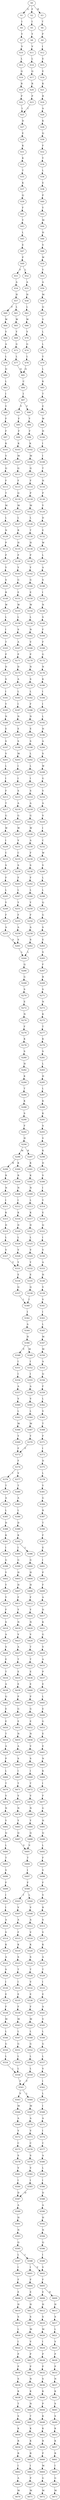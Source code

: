 strict digraph  {
	S0 -> S1 [ label = G ];
	S0 -> S2 [ label = F ];
	S0 -> S3 [ label = R ];
	S1 -> S4 [ label = I ];
	S2 -> S5 [ label = I ];
	S3 -> S6 [ label = T ];
	S4 -> S7 [ label = Y ];
	S5 -> S8 [ label = Y ];
	S6 -> S9 [ label = P ];
	S7 -> S10 [ label = V ];
	S8 -> S11 [ label = V ];
	S9 -> S12 [ label = I ];
	S10 -> S13 [ label = L ];
	S11 -> S14 [ label = L ];
	S12 -> S15 [ label = E ];
	S13 -> S16 [ label = Q ];
	S14 -> S17 [ label = Q ];
	S15 -> S18 [ label = E ];
	S16 -> S19 [ label = R ];
	S17 -> S20 [ label = R ];
	S18 -> S21 [ label = K ];
	S19 -> S22 [ label = P ];
	S20 -> S23 [ label = P ];
	S21 -> S24 [ label = R ];
	S22 -> S25 [ label = I ];
	S23 -> S25 [ label = I ];
	S24 -> S26 [ label = A ];
	S25 -> S27 [ label = D ];
	S26 -> S28 [ label = K ];
	S27 -> S29 [ label = E ];
	S28 -> S30 [ label = Q ];
	S29 -> S31 [ label = K ];
	S30 -> S32 [ label = F ];
	S31 -> S33 [ label = K ];
	S32 -> S34 [ label = Y ];
	S33 -> S35 [ label = T ];
	S34 -> S36 [ label = L ];
	S35 -> S37 [ label = K ];
	S36 -> S38 [ label = E ];
	S37 -> S39 [ label = Q ];
	S38 -> S40 [ label = P ];
	S39 -> S41 [ label = F ];
	S40 -> S42 [ label = Y ];
	S41 -> S43 [ label = Y ];
	S42 -> S44 [ label = M ];
	S43 -> S45 [ label = L ];
	S44 -> S46 [ label = H ];
	S45 -> S47 [ label = E ];
	S46 -> S48 [ label = V ];
	S47 -> S49 [ label = P ];
	S48 -> S50 [ label = W ];
	S49 -> S51 [ label = F ];
	S49 -> S52 [ label = L ];
	S50 -> S53 [ label = Y ];
	S51 -> S54 [ label = A ];
	S52 -> S55 [ label = A ];
	S53 -> S56 [ label = A ];
	S54 -> S57 [ label = H ];
	S55 -> S58 [ label = H ];
	S56 -> S59 [ label = M ];
	S57 -> S60 [ label = F ];
	S57 -> S61 [ label = L ];
	S58 -> S62 [ label = L ];
	S59 -> S63 [ label = Q ];
	S60 -> S64 [ label = W ];
	S61 -> S65 [ label = W ];
	S62 -> S66 [ label = W ];
	S63 -> S67 [ label = V ];
	S64 -> S68 [ label = Y ];
	S65 -> S69 [ label = Y ];
	S66 -> S70 [ label = Y ];
	S67 -> S71 [ label = L ];
	S68 -> S72 [ label = A ];
	S69 -> S73 [ label = G ];
	S70 -> S74 [ label = G ];
	S71 -> S75 [ label = L ];
	S72 -> S76 [ label = L ];
	S73 -> S77 [ label = L ];
	S74 -> S78 [ label = L ];
	S75 -> S79 [ label = Y ];
	S76 -> S80 [ label = Q ];
	S77 -> S81 [ label = Q ];
	S78 -> S81 [ label = Q ];
	S79 -> S82 [ label = L ];
	S80 -> S83 [ label = L ];
	S81 -> S84 [ label = C ];
	S82 -> S85 [ label = K ];
	S83 -> S86 [ label = I ];
	S84 -> S87 [ label = I ];
	S85 -> S88 [ label = T ];
	S86 -> S89 [ label = Y ];
	S87 -> S90 [ label = F ];
	S87 -> S91 [ label = Y ];
	S88 -> S92 [ label = E ];
	S89 -> S93 [ label = F ];
	S90 -> S94 [ label = Y ];
	S91 -> S95 [ label = F ];
	S92 -> S96 [ label = W ];
	S93 -> S97 [ label = F ];
	S94 -> S98 [ label = F ];
	S95 -> S99 [ label = F ];
	S96 -> S100 [ label = H ];
	S97 -> S101 [ label = K ];
	S98 -> S102 [ label = K ];
	S99 -> S103 [ label = K ];
	S100 -> S104 [ label = I ];
	S101 -> S105 [ label = V ];
	S102 -> S106 [ label = M ];
	S103 -> S107 [ label = M ];
	S104 -> S108 [ label = I ];
	S105 -> S109 [ label = Q ];
	S106 -> S110 [ label = Q ];
	S107 -> S111 [ label = Q ];
	S108 -> S112 [ label = T ];
	S109 -> S113 [ label = F ];
	S110 -> S114 [ label = F ];
	S111 -> S115 [ label = F ];
	S112 -> S116 [ label = H ];
	S113 -> S117 [ label = T ];
	S114 -> S118 [ label = P ];
	S115 -> S119 [ label = Q ];
	S116 -> S120 [ label = P ];
	S117 -> S121 [ label = M ];
	S118 -> S122 [ label = M ];
	S119 -> S123 [ label = M ];
	S120 -> S124 [ label = Y ];
	S121 -> S125 [ label = L ];
	S122 -> S126 [ label = L ];
	S123 -> S127 [ label = L ];
	S124 -> S128 [ label = D ];
	S125 -> S129 [ label = N ];
	S126 -> S130 [ label = T ];
	S127 -> S131 [ label = R ];
	S128 -> S132 [ label = E ];
	S129 -> S133 [ label = P ];
	S130 -> S134 [ label = H ];
	S131 -> S135 [ label = H ];
	S132 -> S136 [ label = W ];
	S133 -> S137 [ label = P ];
	S134 -> S138 [ label = P ];
	S135 -> S139 [ label = P ];
	S136 -> S140 [ label = L ];
	S137 -> S141 [ label = Y ];
	S138 -> S142 [ label = Y ];
	S139 -> S143 [ label = Y ];
	S140 -> S144 [ label = A ];
	S141 -> S145 [ label = S ];
	S142 -> S146 [ label = G ];
	S143 -> S147 [ label = G ];
	S144 -> S148 [ label = S ];
	S145 -> S149 [ label = R ];
	S146 -> S150 [ label = E ];
	S147 -> S151 [ label = E ];
	S148 -> S152 [ label = I ];
	S149 -> S153 [ label = W ];
	S150 -> S154 [ label = W ];
	S151 -> S155 [ label = W ];
	S152 -> S156 [ label = N ];
	S153 -> S157 [ label = L ];
	S154 -> S158 [ label = L ];
	S155 -> S159 [ label = L ];
	S156 -> S160 [ label = S ];
	S157 -> S161 [ label = I ];
	S158 -> S162 [ label = N ];
	S159 -> S163 [ label = S ];
	S160 -> S164 [ label = F ];
	S161 -> S165 [ label = T ];
	S162 -> S166 [ label = V ];
	S163 -> S167 [ label = A ];
	S164 -> S168 [ label = F ];
	S165 -> S169 [ label = P ];
	S166 -> S170 [ label = P ];
	S167 -> S171 [ label = P ];
	S168 -> S172 [ label = G ];
	S169 -> S173 [ label = D ];
	S170 -> S174 [ label = N ];
	S171 -> S175 [ label = D ];
	S172 -> S176 [ label = N ];
	S173 -> S177 [ label = S ];
	S174 -> S178 [ label = S ];
	S175 -> S179 [ label = A ];
	S176 -> S180 [ label = K ];
	S177 -> S181 [ label = I ];
	S178 -> S182 [ label = L ];
	S179 -> S183 [ label = L ];
	S180 -> S184 [ label = I ];
	S181 -> S185 [ label = Y ];
	S182 -> S186 [ label = F ];
	S183 -> S187 [ label = I ];
	S184 -> S188 [ label = I ];
	S185 -> S189 [ label = N ];
	S186 -> S190 [ label = N ];
	S187 -> S191 [ label = N ];
	S188 -> S192 [ label = L ];
	S189 -> S193 [ label = E ];
	S190 -> S194 [ label = E ];
	S191 -> S195 [ label = E ];
	S192 -> S196 [ label = H ];
	S193 -> S197 [ label = S ];
	S194 -> S198 [ label = S ];
	S195 -> S199 [ label = S ];
	S196 -> S200 [ label = A ];
	S197 -> S201 [ label = V ];
	S198 -> S202 [ label = L ];
	S199 -> S203 [ label = M ];
	S200 -> S204 [ label = S ];
	S201 -> S205 [ label = L ];
	S202 -> S206 [ label = L ];
	S203 -> S207 [ label = I ];
	S204 -> S208 [ label = W ];
	S205 -> S209 [ label = I ];
	S206 -> S210 [ label = I ];
	S207 -> S211 [ label = I ];
	S208 -> S212 [ label = G ];
	S209 -> S213 [ label = F ];
	S210 -> S214 [ label = S ];
	S211 -> S215 [ label = S ];
	S212 -> S216 [ label = V ];
	S213 -> S217 [ label = T ];
	S214 -> S218 [ label = A ];
	S215 -> S219 [ label = A ];
	S216 -> S220 [ label = A ];
	S217 -> S221 [ label = G ];
	S218 -> S222 [ label = G ];
	S219 -> S223 [ label = G ];
	S220 -> S224 [ label = V ];
	S221 -> S225 [ label = W ];
	S222 -> S226 [ label = W ];
	S223 -> S227 [ label = W ];
	S224 -> S228 [ label = I ];
	S225 -> S229 [ label = I ];
	S226 -> S230 [ label = A ];
	S227 -> S231 [ label = V ];
	S228 -> S232 [ label = C ];
	S229 -> S233 [ label = C ];
	S230 -> S234 [ label = F ];
	S231 -> S235 [ label = C ];
	S232 -> S236 [ label = W ];
	S233 -> S237 [ label = S ];
	S234 -> S238 [ label = S ];
	S235 -> S239 [ label = S ];
	S236 -> S240 [ label = V ];
	S237 -> S241 [ label = F ];
	S238 -> S242 [ label = F ];
	S239 -> S243 [ label = F ];
	S240 -> S244 [ label = L ];
	S241 -> S245 [ label = L ];
	S242 -> S246 [ label = L ];
	S243 -> S247 [ label = L ];
	S244 -> S248 [ label = L ];
	S245 -> S249 [ label = Y ];
	S246 -> S250 [ label = Y ];
	S247 -> S251 [ label = Y ];
	S248 -> S252 [ label = Q ];
	S249 -> S253 [ label = F ];
	S250 -> S254 [ label = F ];
	S251 -> S255 [ label = F ];
	S252 -> S256 [ label = G ];
	S253 -> S257 [ label = A ];
	S254 -> S258 [ label = A ];
	S255 -> S259 [ label = A ];
	S256 -> S260 [ label = S ];
	S257 -> S261 [ label = S ];
	S258 -> S262 [ label = S ];
	S259 -> S261 [ label = S ];
	S260 -> S263 [ label = E ];
	S261 -> S264 [ label = L ];
	S262 -> S264 [ label = L ];
	S263 -> S265 [ label = S ];
	S264 -> S266 [ label = Q ];
	S265 -> S267 [ label = F ];
	S266 -> S268 [ label = G ];
	S267 -> S269 [ label = R ];
	S268 -> S270 [ label = S ];
	S269 -> S271 [ label = S ];
	S270 -> S272 [ label = E ];
	S271 -> S273 [ label = N ];
	S272 -> S274 [ label = N ];
	S273 -> S275 [ label = K ];
	S274 -> S276 [ label = F ];
	S275 -> S277 [ label = T ];
	S276 -> S278 [ label = K ];
	S277 -> S279 [ label = K ];
	S278 -> S280 [ label = S ];
	S279 -> S281 [ label = S ];
	S280 -> S282 [ label = H ];
	S281 -> S283 [ label = L ];
	S282 -> S284 [ label = K ];
	S283 -> S285 [ label = H ];
	S284 -> S286 [ label = T ];
	S285 -> S287 [ label = L ];
	S286 -> S288 [ label = K ];
	S287 -> S289 [ label = K ];
	S288 -> S290 [ label = S ];
	S289 -> S291 [ label = K ];
	S290 -> S292 [ label = F ];
	S291 -> S293 [ label = S ];
	S292 -> S294 [ label = H ];
	S293 -> S295 [ label = V ];
	S294 -> S296 [ label = M ];
	S294 -> S297 [ label = K ];
	S295 -> S298 [ label = K ];
	S296 -> S299 [ label = R ];
	S296 -> S300 [ label = K ];
	S297 -> S301 [ label = K ];
	S298 -> S302 [ label = D ];
	S299 -> S303 [ label = R ];
	S300 -> S304 [ label = R ];
	S301 -> S305 [ label = K ];
	S302 -> S306 [ label = V ];
	S303 -> S307 [ label = N ];
	S304 -> S308 [ label = N ];
	S305 -> S309 [ label = N ];
	S306 -> S310 [ label = I ];
	S307 -> S311 [ label = I ];
	S308 -> S312 [ label = I ];
	S309 -> S313 [ label = L ];
	S310 -> S314 [ label = Y ];
	S311 -> S315 [ label = K ];
	S312 -> S316 [ label = K ];
	S313 -> S317 [ label = K ];
	S314 -> S318 [ label = E ];
	S315 -> S319 [ label = D ];
	S316 -> S320 [ label = D ];
	S317 -> S321 [ label = D ];
	S318 -> S322 [ label = Q ];
	S319 -> S323 [ label = L ];
	S320 -> S324 [ label = L ];
	S321 -> S325 [ label = L ];
	S322 -> S326 [ label = I ];
	S323 -> S327 [ label = V ];
	S324 -> S328 [ label = V ];
	S325 -> S329 [ label = V ];
	S326 -> S330 [ label = V ];
	S327 -> S331 [ label = Y ];
	S328 -> S331 [ label = Y ];
	S329 -> S332 [ label = Y ];
	S330 -> S333 [ label = A ];
	S331 -> S334 [ label = E ];
	S332 -> S335 [ label = E ];
	S333 -> S336 [ label = H ];
	S334 -> S337 [ label = Q ];
	S335 -> S338 [ label = Q ];
	S336 -> S339 [ label = V ];
	S337 -> S340 [ label = I ];
	S338 -> S340 [ label = I ];
	S339 -> S341 [ label = V ];
	S340 -> S342 [ label = I ];
	S341 -> S343 [ label = I ];
	S342 -> S344 [ label = A ];
	S343 -> S345 [ label = L ];
	S344 -> S346 [ label = H ];
	S345 -> S347 [ label = M ];
	S346 -> S348 [ label = V ];
	S346 -> S349 [ label = M ];
	S347 -> S350 [ label = M ];
	S348 -> S351 [ label = I ];
	S349 -> S352 [ label = I ];
	S350 -> S353 [ label = A ];
	S351 -> S354 [ label = I ];
	S352 -> S355 [ label = I ];
	S353 -> S356 [ label = Q ];
	S354 -> S357 [ label = A ];
	S355 -> S358 [ label = A ];
	S356 -> S359 [ label = F ];
	S357 -> S360 [ label = V ];
	S358 -> S361 [ label = V ];
	S359 -> S362 [ label = L ];
	S360 -> S363 [ label = L ];
	S361 -> S364 [ label = L ];
	S362 -> S365 [ label = V ];
	S363 -> S366 [ label = M ];
	S364 -> S367 [ label = M ];
	S365 -> S368 [ label = T ];
	S366 -> S369 [ label = Y ];
	S367 -> S370 [ label = Y ];
	S368 -> S371 [ label = F ];
	S369 -> S372 [ label = F ];
	S370 -> S372 [ label = F ];
	S371 -> S373 [ label = I ];
	S372 -> S374 [ label = F ];
	S373 -> S375 [ label = D ];
	S374 -> S376 [ label = I ];
	S374 -> S377 [ label = V ];
	S375 -> S378 [ label = L ];
	S376 -> S379 [ label = T ];
	S377 -> S380 [ label = T ];
	S378 -> S381 [ label = Y ];
	S379 -> S382 [ label = A ];
	S380 -> S383 [ label = A ];
	S381 -> S384 [ label = G ];
	S382 -> S385 [ label = L ];
	S383 -> S386 [ label = L ];
	S384 -> S387 [ label = R ];
	S385 -> S388 [ label = D ];
	S386 -> S389 [ label = D ];
	S387 -> S390 [ label = T ];
	S388 -> S391 [ label = K ];
	S389 -> S392 [ label = K ];
	S390 -> S393 [ label = F ];
	S391 -> S394 [ label = I ];
	S392 -> S395 [ label = I ];
	S392 -> S396 [ label = L ];
	S393 -> S397 [ label = E ];
	S394 -> S398 [ label = G ];
	S395 -> S399 [ label = G ];
	S396 -> S400 [ label = G ];
	S397 -> S401 [ label = I ];
	S398 -> S402 [ label = Y ];
	S399 -> S403 [ label = H ];
	S400 -> S404 [ label = H ];
	S401 -> S405 [ label = P ];
	S402 -> S406 [ label = Y ];
	S403 -> S407 [ label = H ];
	S404 -> S408 [ label = H ];
	S405 -> S409 [ label = F ];
	S406 -> S410 [ label = Y ];
	S407 -> S411 [ label = F ];
	S408 -> S412 [ label = F ];
	S409 -> S413 [ label = A ];
	S410 -> S414 [ label = F ];
	S411 -> S415 [ label = Y ];
	S412 -> S416 [ label = Y ];
	S413 -> S417 [ label = D ];
	S414 -> S418 [ label = S ];
	S415 -> S419 [ label = N ];
	S416 -> S420 [ label = N ];
	S417 -> S421 [ label = K ];
	S418 -> S422 [ label = A ];
	S419 -> S423 [ label = V ];
	S420 -> S424 [ label = V ];
	S421 -> S425 [ label = G ];
	S422 -> S426 [ label = S ];
	S423 -> S427 [ label = A ];
	S424 -> S428 [ label = T ];
	S425 -> S429 [ label = V ];
	S426 -> S430 [ label = E ];
	S427 -> S431 [ label = T ];
	S428 -> S432 [ label = T ];
	S429 -> S433 [ label = A ];
	S430 -> S434 [ label = T ];
	S431 -> S435 [ label = E ];
	S432 -> S436 [ label = E ];
	S433 -> S437 [ label = P ];
	S434 -> S438 [ label = A ];
	S435 -> S439 [ label = E ];
	S436 -> S440 [ label = E ];
	S437 -> S441 [ label = E ];
	S438 -> S442 [ label = Q ];
	S439 -> S443 [ label = P ];
	S440 -> S444 [ label = P ];
	S441 -> S445 [ label = L ];
	S442 -> S446 [ label = E ];
	S443 -> S447 [ label = G ];
	S444 -> S448 [ label = G ];
	S445 -> S449 [ label = E ];
	S446 -> S450 [ label = E ];
	S447 -> S451 [ label = E ];
	S448 -> S452 [ label = E ];
	S449 -> S453 [ label = G ];
	S450 -> S454 [ label = T ];
	S451 -> S455 [ label = N ];
	S452 -> S456 [ label = N ];
	S453 -> S457 [ label = E ];
	S454 -> S458 [ label = A ];
	S455 -> S459 [ label = A ];
	S456 -> S460 [ label = V ];
	S457 -> S461 [ label = E ];
	S458 -> S462 [ label = P ];
	S459 -> S463 [ label = S ];
	S460 -> S464 [ label = S ];
	S461 -> S465 [ label = N ];
	S462 -> S466 [ label = L ];
	S463 -> S467 [ label = I ];
	S464 -> S468 [ label = I ];
	S465 -> S469 [ label = K ];
	S466 -> S470 [ label = T ];
	S467 -> S471 [ label = T ];
	S468 -> S472 [ label = T ];
	S469 -> S473 [ label = I ];
	S470 -> S474 [ label = V ];
	S471 -> S475 [ label = V ];
	S472 -> S476 [ label = V ];
	S473 -> S477 [ label = F ];
	S474 -> S478 [ label = N ];
	S475 -> S479 [ label = N ];
	S476 -> S480 [ label = N ];
	S477 -> S481 [ label = G ];
	S478 -> S482 [ label = Y ];
	S479 -> S483 [ label = Y ];
	S480 -> S484 [ label = Y ];
	S481 -> S485 [ label = H ];
	S482 -> S486 [ label = Q ];
	S483 -> S487 [ label = Q ];
	S484 -> S488 [ label = Q ];
	S485 -> S489 [ label = Q ];
	S486 -> S490 [ label = L ];
	S487 -> S491 [ label = V ];
	S488 -> S491 [ label = V ];
	S489 -> S492 [ label = L ];
	S490 -> S493 [ label = T ];
	S491 -> S494 [ label = T ];
	S492 -> S495 [ label = F ];
	S493 -> S496 [ label = V ];
	S494 -> S497 [ label = I ];
	S495 -> S498 [ label = V ];
	S496 -> S499 [ label = F ];
	S497 -> S500 [ label = F ];
	S498 -> S501 [ label = F ];
	S499 -> S502 [ label = I ];
	S500 -> S503 [ label = I ];
	S500 -> S504 [ label = L ];
	S501 -> S505 [ label = V ];
	S502 -> S506 [ label = I ];
	S503 -> S507 [ label = V ];
	S504 -> S508 [ label = V ];
	S505 -> S509 [ label = R ];
	S506 -> S510 [ label = A ];
	S507 -> S511 [ label = A ];
	S508 -> S512 [ label = A ];
	S509 -> S513 [ label = S ];
	S510 -> S514 [ label = V ];
	S511 -> S515 [ label = F ];
	S512 -> S516 [ label = V ];
	S513 -> S517 [ label = V ];
	S514 -> S518 [ label = K ];
	S515 -> S519 [ label = K ];
	S516 -> S520 [ label = K ];
	S517 -> S521 [ label = K ];
	S518 -> S522 [ label = A ];
	S519 -> S523 [ label = S ];
	S520 -> S524 [ label = S ];
	S521 -> S525 [ label = A ];
	S522 -> S526 [ label = S ];
	S523 -> S527 [ label = T ];
	S524 -> S528 [ label = T ];
	S525 -> S529 [ label = T ];
	S526 -> S530 [ label = I ];
	S527 -> S531 [ label = I ];
	S528 -> S532 [ label = V ];
	S529 -> S533 [ label = I ];
	S530 -> S534 [ label = E ];
	S531 -> S535 [ label = E ];
	S532 -> S536 [ label = E ];
	S533 -> S537 [ label = E ];
	S534 -> S538 [ label = F ];
	S535 -> S539 [ label = F ];
	S536 -> S540 [ label = F ];
	S537 -> S541 [ label = A ];
	S538 -> S542 [ label = M ];
	S539 -> S543 [ label = M ];
	S540 -> S544 [ label = M ];
	S541 -> S545 [ label = V ];
	S542 -> S546 [ label = L ];
	S543 -> S547 [ label = L ];
	S544 -> S548 [ label = L ];
	S545 -> S549 [ label = L ];
	S546 -> S550 [ label = G ];
	S547 -> S551 [ label = G ];
	S548 -> S552 [ label = G ];
	S549 -> S553 [ label = G ];
	S550 -> S554 [ label = L ];
	S551 -> S555 [ label = L ];
	S552 -> S556 [ label = L ];
	S553 -> S557 [ label = L ];
	S554 -> S558 [ label = L ];
	S555 -> S558 [ label = L ];
	S556 -> S559 [ label = L ];
	S557 -> S560 [ label = V ];
	S558 -> S561 [ label = F ];
	S559 -> S561 [ label = F ];
	S560 -> S562 [ label = I ];
	S561 -> S563 [ label = V ];
	S561 -> S564 [ label = L ];
	S562 -> S565 [ label = L ];
	S563 -> S566 [ label = M ];
	S564 -> S567 [ label = M ];
	S565 -> S568 [ label = I ];
	S566 -> S569 [ label = A ];
	S567 -> S570 [ label = A ];
	S568 -> S571 [ label = A ];
	S569 -> S572 [ label = V ];
	S570 -> S573 [ label = V ];
	S571 -> S574 [ label = I ];
	S572 -> S575 [ label = C ];
	S573 -> S576 [ label = C ];
	S574 -> S577 [ label = C ];
	S575 -> S578 [ label = S ];
	S576 -> S579 [ label = S ];
	S577 -> S580 [ label = A ];
	S578 -> S581 [ label = V ];
	S579 -> S582 [ label = V ];
	S580 -> S583 [ label = L ];
	S581 -> S584 [ label = I ];
	S582 -> S585 [ label = I ];
	S583 -> S586 [ label = I ];
	S584 -> S587 [ label = D ];
	S585 -> S587 [ label = D ];
	S586 -> S588 [ label = D ];
	S587 -> S589 [ label = A ];
	S588 -> S590 [ label = A ];
	S589 -> S591 [ label = H ];
	S590 -> S592 [ label = H ];
	S591 -> S593 [ label = N ];
	S592 -> S594 [ label = N ];
	S593 -> S595 [ label = Q ];
	S594 -> S596 [ label = Q ];
	S595 -> S597 [ label = L ];
	S595 -> S598 [ label = I ];
	S596 -> S599 [ label = I ];
	S597 -> S600 [ label = I ];
	S598 -> S601 [ label = I ];
	S598 -> S602 [ label = V ];
	S599 -> S602 [ label = V ];
	S600 -> S603 [ label = F ];
	S601 -> S604 [ label = F ];
	S602 -> S605 [ label = F ];
	S603 -> S606 [ label = E ];
	S604 -> S607 [ label = E ];
	S605 -> S608 [ label = E ];
	S605 -> S609 [ label = D ];
	S606 -> S610 [ label = H ];
	S607 -> S611 [ label = H ];
	S608 -> S612 [ label = H ];
	S609 -> S613 [ label = H ];
	S610 -> S614 [ label = S ];
	S611 -> S615 [ label = S ];
	S612 -> S616 [ label = S ];
	S613 -> S617 [ label = S ];
	S614 -> S618 [ label = L ];
	S615 -> S619 [ label = M ];
	S616 -> S620 [ label = M ];
	S617 -> S621 [ label = L ];
	S618 -> S622 [ label = I ];
	S619 -> S623 [ label = V ];
	S620 -> S624 [ label = I ];
	S621 -> S625 [ label = V ];
	S622 -> S626 [ label = P ];
	S623 -> S627 [ label = P ];
	S624 -> S628 [ label = P ];
	S625 -> S629 [ label = P ];
	S626 -> S630 [ label = P ];
	S627 -> S631 [ label = P ];
	S628 -> S632 [ label = P ];
	S629 -> S633 [ label = P ];
	S630 -> S634 [ label = S ];
	S631 -> S635 [ label = N ];
	S632 -> S636 [ label = S ];
	S633 -> S637 [ label = N ];
	S634 -> S638 [ label = K ];
	S635 -> S639 [ label = K ];
	S636 -> S640 [ label = K ];
	S637 -> S641 [ label = K ];
	S638 -> S642 [ label = T ];
	S639 -> S643 [ label = N ];
	S640 -> S644 [ label = P ];
	S641 -> S645 [ label = S ];
	S642 -> S646 [ label = S ];
	S643 -> S647 [ label = T ];
	S644 -> S648 [ label = K ];
	S645 -> S649 [ label = S ];
	S646 -> S650 [ label = K ];
	S647 -> S651 [ label = K ];
	S648 -> S652 [ label = K ];
	S649 -> S653 [ label = K ];
	S650 -> S654 [ label = R ];
	S651 -> S655 [ label = K ];
	S652 -> S656 [ label = R ];
	S653 -> S657 [ label = K ];
	S654 -> S658 [ label = R ];
	S655 -> S659 [ label = R ];
	S656 -> S660 [ label = P ];
	S657 -> S661 [ label = R ];
	S658 -> S662 [ label = I ];
	S659 -> S663 [ label = I ];
	S660 -> S664 [ label = M ];
	S661 -> S665 [ label = I ];
	S662 -> S666 [ label = A ];
	S663 -> S667 [ label = P ];
	S664 -> S668 [ label = G ];
	S665 -> S669 [ label = G ];
	S666 -> S670 [ label = M ];
	S667 -> S671 [ label = M ];
	S668 -> S672 [ label = M ];
	S669 -> S673 [ label = M ];
}
